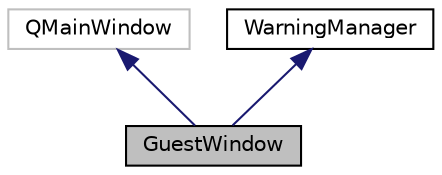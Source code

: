 digraph "GuestWindow"
{
 // LATEX_PDF_SIZE
  edge [fontname="Helvetica",fontsize="10",labelfontname="Helvetica",labelfontsize="10"];
  node [fontname="Helvetica",fontsize="10",shape=record];
  Node1 [label="GuestWindow",height=0.2,width=0.4,color="black", fillcolor="grey75", style="filled", fontcolor="black",tooltip="Guest user window."];
  Node2 -> Node1 [dir="back",color="midnightblue",fontsize="10",style="solid",fontname="Helvetica"];
  Node2 [label="QMainWindow",height=0.2,width=0.4,color="grey75", fillcolor="white", style="filled",tooltip=" "];
  Node3 -> Node1 [dir="back",color="midnightblue",fontsize="10",style="solid",fontname="Helvetica"];
  Node3 [label="WarningManager",height=0.2,width=0.4,color="black", fillcolor="white", style="filled",URL="$classWarningManager.html",tooltip=" "];
}
